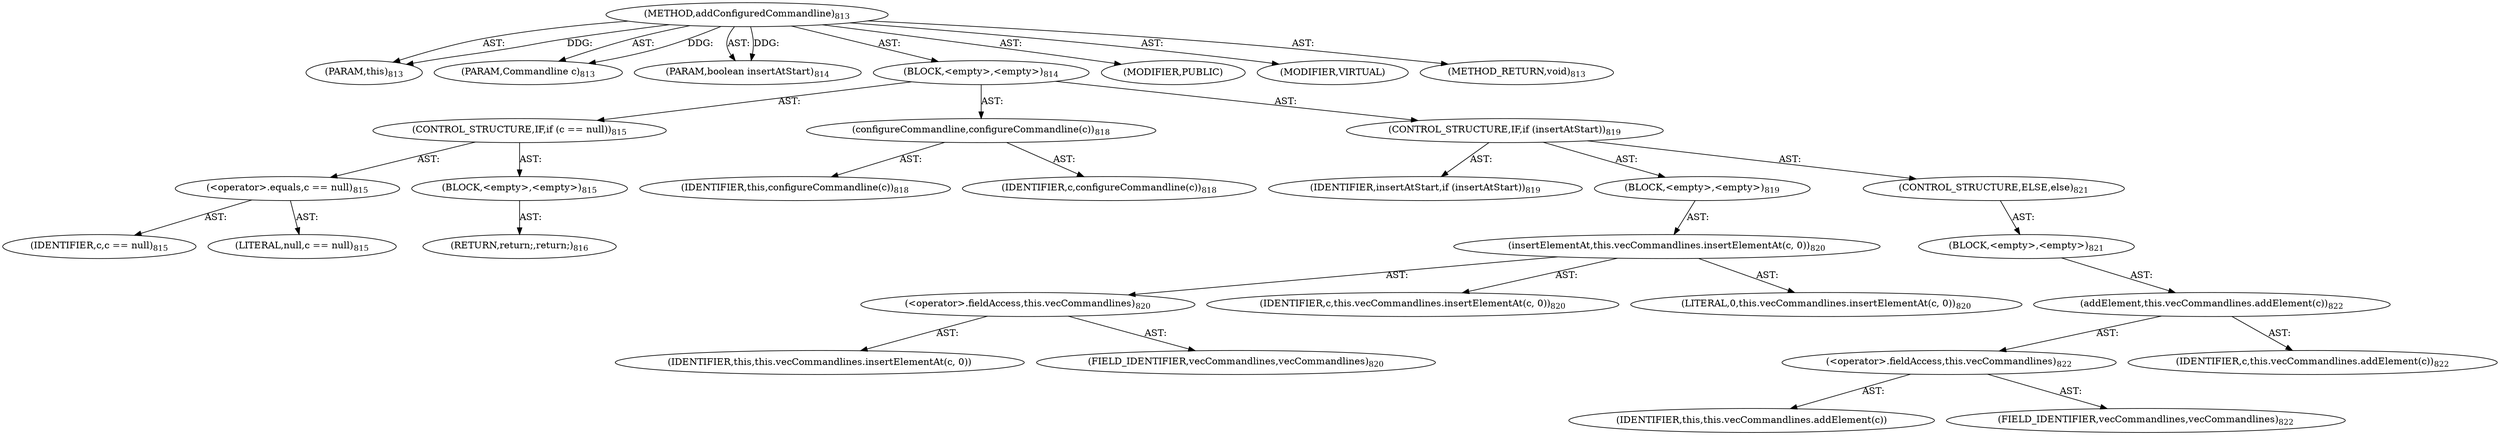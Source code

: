 digraph "addConfiguredCommandline" {  
"111669149734" [label = <(METHOD,addConfiguredCommandline)<SUB>813</SUB>> ]
"115964117023" [label = <(PARAM,this)<SUB>813</SUB>> ]
"115964117060" [label = <(PARAM,Commandline c)<SUB>813</SUB>> ]
"115964117061" [label = <(PARAM,boolean insertAtStart)<SUB>814</SUB>> ]
"25769803890" [label = <(BLOCK,&lt;empty&gt;,&lt;empty&gt;)<SUB>814</SUB>> ]
"47244640318" [label = <(CONTROL_STRUCTURE,IF,if (c == null))<SUB>815</SUB>> ]
"30064771481" [label = <(&lt;operator&gt;.equals,c == null)<SUB>815</SUB>> ]
"68719477075" [label = <(IDENTIFIER,c,c == null)<SUB>815</SUB>> ]
"90194313297" [label = <(LITERAL,null,c == null)<SUB>815</SUB>> ]
"25769803891" [label = <(BLOCK,&lt;empty&gt;,&lt;empty&gt;)<SUB>815</SUB>> ]
"146028888076" [label = <(RETURN,return;,return;)<SUB>816</SUB>> ]
"30064771482" [label = <(configureCommandline,configureCommandline(c))<SUB>818</SUB>> ]
"68719476807" [label = <(IDENTIFIER,this,configureCommandline(c))<SUB>818</SUB>> ]
"68719477076" [label = <(IDENTIFIER,c,configureCommandline(c))<SUB>818</SUB>> ]
"47244640319" [label = <(CONTROL_STRUCTURE,IF,if (insertAtStart))<SUB>819</SUB>> ]
"68719477077" [label = <(IDENTIFIER,insertAtStart,if (insertAtStart))<SUB>819</SUB>> ]
"25769803892" [label = <(BLOCK,&lt;empty&gt;,&lt;empty&gt;)<SUB>819</SUB>> ]
"30064771483" [label = <(insertElementAt,this.vecCommandlines.insertElementAt(c, 0))<SUB>820</SUB>> ]
"30064771484" [label = <(&lt;operator&gt;.fieldAccess,this.vecCommandlines)<SUB>820</SUB>> ]
"68719477078" [label = <(IDENTIFIER,this,this.vecCommandlines.insertElementAt(c, 0))> ]
"55834574956" [label = <(FIELD_IDENTIFIER,vecCommandlines,vecCommandlines)<SUB>820</SUB>> ]
"68719477079" [label = <(IDENTIFIER,c,this.vecCommandlines.insertElementAt(c, 0))<SUB>820</SUB>> ]
"90194313298" [label = <(LITERAL,0,this.vecCommandlines.insertElementAt(c, 0))<SUB>820</SUB>> ]
"47244640320" [label = <(CONTROL_STRUCTURE,ELSE,else)<SUB>821</SUB>> ]
"25769803893" [label = <(BLOCK,&lt;empty&gt;,&lt;empty&gt;)<SUB>821</SUB>> ]
"30064771485" [label = <(addElement,this.vecCommandlines.addElement(c))<SUB>822</SUB>> ]
"30064771486" [label = <(&lt;operator&gt;.fieldAccess,this.vecCommandlines)<SUB>822</SUB>> ]
"68719477080" [label = <(IDENTIFIER,this,this.vecCommandlines.addElement(c))> ]
"55834574957" [label = <(FIELD_IDENTIFIER,vecCommandlines,vecCommandlines)<SUB>822</SUB>> ]
"68719477081" [label = <(IDENTIFIER,c,this.vecCommandlines.addElement(c))<SUB>822</SUB>> ]
"133143986278" [label = <(MODIFIER,PUBLIC)> ]
"133143986279" [label = <(MODIFIER,VIRTUAL)> ]
"128849018918" [label = <(METHOD_RETURN,void)<SUB>813</SUB>> ]
  "111669149734" -> "115964117023"  [ label = "AST: "] 
  "111669149734" -> "115964117060"  [ label = "AST: "] 
  "111669149734" -> "115964117061"  [ label = "AST: "] 
  "111669149734" -> "25769803890"  [ label = "AST: "] 
  "111669149734" -> "133143986278"  [ label = "AST: "] 
  "111669149734" -> "133143986279"  [ label = "AST: "] 
  "111669149734" -> "128849018918"  [ label = "AST: "] 
  "25769803890" -> "47244640318"  [ label = "AST: "] 
  "25769803890" -> "30064771482"  [ label = "AST: "] 
  "25769803890" -> "47244640319"  [ label = "AST: "] 
  "47244640318" -> "30064771481"  [ label = "AST: "] 
  "47244640318" -> "25769803891"  [ label = "AST: "] 
  "30064771481" -> "68719477075"  [ label = "AST: "] 
  "30064771481" -> "90194313297"  [ label = "AST: "] 
  "25769803891" -> "146028888076"  [ label = "AST: "] 
  "30064771482" -> "68719476807"  [ label = "AST: "] 
  "30064771482" -> "68719477076"  [ label = "AST: "] 
  "47244640319" -> "68719477077"  [ label = "AST: "] 
  "47244640319" -> "25769803892"  [ label = "AST: "] 
  "47244640319" -> "47244640320"  [ label = "AST: "] 
  "25769803892" -> "30064771483"  [ label = "AST: "] 
  "30064771483" -> "30064771484"  [ label = "AST: "] 
  "30064771483" -> "68719477079"  [ label = "AST: "] 
  "30064771483" -> "90194313298"  [ label = "AST: "] 
  "30064771484" -> "68719477078"  [ label = "AST: "] 
  "30064771484" -> "55834574956"  [ label = "AST: "] 
  "47244640320" -> "25769803893"  [ label = "AST: "] 
  "25769803893" -> "30064771485"  [ label = "AST: "] 
  "30064771485" -> "30064771486"  [ label = "AST: "] 
  "30064771485" -> "68719477081"  [ label = "AST: "] 
  "30064771486" -> "68719477080"  [ label = "AST: "] 
  "30064771486" -> "55834574957"  [ label = "AST: "] 
  "111669149734" -> "115964117023"  [ label = "DDG: "] 
  "111669149734" -> "115964117060"  [ label = "DDG: "] 
  "111669149734" -> "115964117061"  [ label = "DDG: "] 
}
